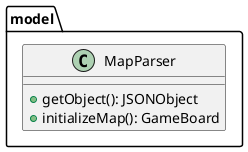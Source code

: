 @startuml
'https://plantuml.com/class-diagram
'TODO: MapParser has a Plot instances matrix
package model {
    class MapParser {

    + getObject(): JSONObject
    + initializeMap(): GameBoard
    }
}

@enduml